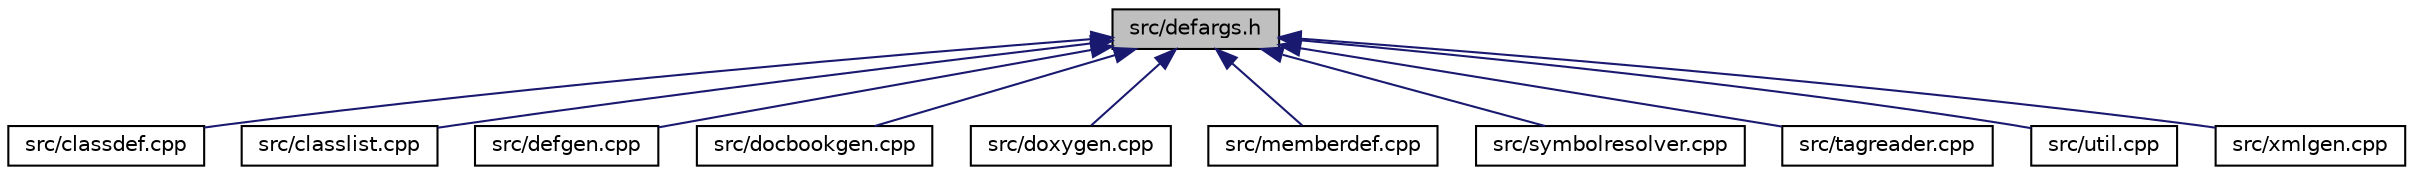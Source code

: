 digraph "src/defargs.h"
{
 // INTERACTIVE_SVG=YES
 // LATEX_PDF_SIZE
  edge [fontname="Helvetica",fontsize="10",labelfontname="Helvetica",labelfontsize="10"];
  node [fontname="Helvetica",fontsize="10",shape=record];
  Node1 [label="src/defargs.h",height=0.2,width=0.4,color="black", fillcolor="grey75", style="filled", fontcolor="black",tooltip=" "];
  Node1 -> Node2 [dir="back",color="midnightblue",fontsize="10",style="solid",fontname="Helvetica"];
  Node2 [label="src/classdef.cpp",height=0.2,width=0.4,color="black", fillcolor="white", style="filled",URL="$de/d89/classdef_8cpp.html",tooltip=" "];
  Node1 -> Node3 [dir="back",color="midnightblue",fontsize="10",style="solid",fontname="Helvetica"];
  Node3 [label="src/classlist.cpp",height=0.2,width=0.4,color="black", fillcolor="white", style="filled",URL="$d6/d10/classlist_8cpp.html",tooltip=" "];
  Node1 -> Node4 [dir="back",color="midnightblue",fontsize="10",style="solid",fontname="Helvetica"];
  Node4 [label="src/defgen.cpp",height=0.2,width=0.4,color="black", fillcolor="white", style="filled",URL="$d3/d17/defgen_8cpp.html",tooltip=" "];
  Node1 -> Node5 [dir="back",color="midnightblue",fontsize="10",style="solid",fontname="Helvetica"];
  Node5 [label="src/docbookgen.cpp",height=0.2,width=0.4,color="black", fillcolor="white", style="filled",URL="$d8/d29/docbookgen_8cpp.html",tooltip=" "];
  Node1 -> Node6 [dir="back",color="midnightblue",fontsize="10",style="solid",fontname="Helvetica"];
  Node6 [label="src/doxygen.cpp",height=0.2,width=0.4,color="black", fillcolor="white", style="filled",URL="$dc/d98/doxygen_8cpp.html",tooltip=" "];
  Node1 -> Node7 [dir="back",color="midnightblue",fontsize="10",style="solid",fontname="Helvetica"];
  Node7 [label="src/memberdef.cpp",height=0.2,width=0.4,color="black", fillcolor="white", style="filled",URL="$d0/d72/memberdef_8cpp.html",tooltip=" "];
  Node1 -> Node8 [dir="back",color="midnightblue",fontsize="10",style="solid",fontname="Helvetica"];
  Node8 [label="src/symbolresolver.cpp",height=0.2,width=0.4,color="black", fillcolor="white", style="filled",URL="$d2/d99/symbolresolver_8cpp.html",tooltip=" "];
  Node1 -> Node9 [dir="back",color="midnightblue",fontsize="10",style="solid",fontname="Helvetica"];
  Node9 [label="src/tagreader.cpp",height=0.2,width=0.4,color="black", fillcolor="white", style="filled",URL="$d4/d7b/tagreader_8cpp.html",tooltip=" "];
  Node1 -> Node10 [dir="back",color="midnightblue",fontsize="10",style="solid",fontname="Helvetica"];
  Node10 [label="src/util.cpp",height=0.2,width=0.4,color="black", fillcolor="white", style="filled",URL="$df/d2d/util_8cpp.html",tooltip=" "];
  Node1 -> Node11 [dir="back",color="midnightblue",fontsize="10",style="solid",fontname="Helvetica"];
  Node11 [label="src/xmlgen.cpp",height=0.2,width=0.4,color="black", fillcolor="white", style="filled",URL="$d0/dc3/xmlgen_8cpp.html",tooltip=" "];
}
